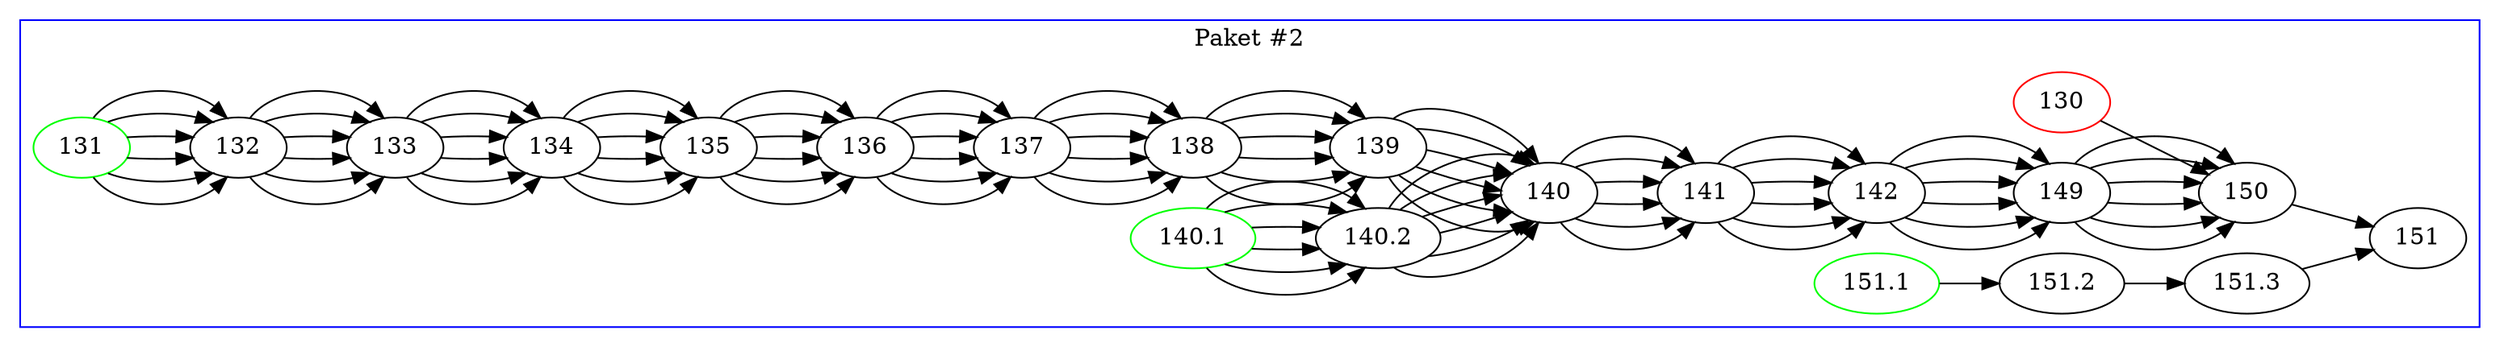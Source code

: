 digraph paket2 {
    rankdir=LR

130 [color=red];
131 [color=green];
140.1 [color=green];
151.1 [color=green];

    subgraph cluster_2 {
        label = "Paket #2"
        color = blue

        131 -> 132 -> 133 -> 134 -> 135 -> 136 -> 137 -> 138 -> 139 -> 140;
        140.1 -> 140.2 -> 140 -> 141 -> 142 -> 149 -> 150;

        131 -> 132 -> 133 -> 134 -> 135 -> 136 -> 137 -> 138 -> 139 -> 140;
        140.1 -> 140.2 -> 140 -> 141 -> 142 -> 149 -> 150;

        131 -> 132 -> 133 -> 134 -> 135 -> 136 -> 137 -> 138 -> 139 -> 140;
        140.1 -> 140.2 -> 140 -> 141 -> 142 -> 149 -> 150;

        131 -> 132 -> 133 -> 134 -> 135 -> 136 -> 137 -> 138 -> 139 -> 140;
        140.1 -> 140.2 -> 140 -> 141 -> 142 -> 149 -> 150;

        131 -> 132 -> 133 -> 134 -> 135 -> 136 -> 137 -> 138 -> 139 -> 140;
        140.1 -> 140.2 -> 140 -> 141 -> 142 -> 149 -> 150;

        131 -> 132 -> 133 -> 134 -> 135 -> 136 -> 137 -> 138 -> 139 -> 140;
        140.1 -> 140.2 -> 140 -> 141 -> 142 -> 149 -> 150;

        130 -> 150 -> 151;
        151.1 -> 151.2 -> 151.3 -> 151;
    }
}
